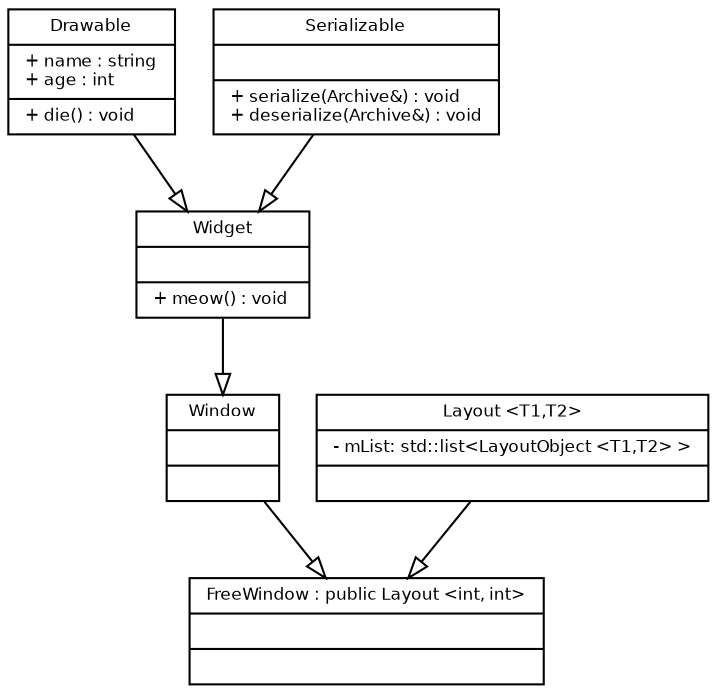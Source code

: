 /*
 *  Copyright 2006-2009 Jerome PASQUIER
 * 
 *  This file is part of RainbruRPG.
 *
 *  RainbruRPG is free software; you can redistribute it and/or modify
 *  it under the terms of the GNU General Public License as published by
 *  the Free Software Foundation; either version 2 of the License, or
 *  (at your option) any later version.
 *
 *  RainbruRPG is distributed in the hope that it will be useful,
 *  but WITHOUT ANY WARRANTY; without even the implied warranty of
 *  MERCHANTABILITY or FITNESS FOR A PARTICULAR PURPOSE.  See the
 *  GNU General Public License for more details.
 *
 *  You should have received a copy of the GNU General Public License
 *  along with RainbruRPG; if not, write to the Free Software
 *  Foundation, Inc., 51 Franklin St, Fifth Floor, Boston, MA
 *  02110-1301  USA
 *
 */

/*
  Trying to create a UML (Entity-Relation) diagram for OgreGUI

  XML escape sequences :
  &lt;     <
  &gt;     >
  &amp;    &
  &quot;   "
  &apos;   '
*/
digraph G {
        fontname = "Bitstream Vera Sans"
        fontsize = 8
	
        node [
              fontname = "Bitstream Vera Sans"
              fontsize = 8
              shape = "record"
              ]
	
        edge [
              fontname = "Bitstream Vera Sans"
              fontsize = 8
              ]


// Classes definition
	
	Drawable [
		  label = "{Drawable|+ name : string\l+ age : int\l|+ die() : void\l}"
		]

	FreeWindow [ 
	  label= "{FreeWindow : public Layout &lt;int, int&gt;||}"
	]

        Layout [
	  label= "{Layout &lt;T1,T2&gt;|"+
		 "- mList: std::list&lt;LayoutObject &lt;T1,T2&gt; &gt;|"+
		 "}"
	]

	Serializable [
		      label = "{Serializable||"+
			      "+ serialize(Archive&) : void\l" +
			      "+ deserialize(Archive&) : void\l }"
	     ]
	
        Widget [
		label = "{Widget || + meow() : void \l}"
             ]
     
	Window [
	  label="{Window ||}"
	]

     edge [
           arrowhead = "empty"
           ]

// Here start the hierarchy formalism
     
     Drawable -> Widget
     Serializable -> Widget
     
     Widget -> Window

     Window -> FreeWindow
     Layout -> FreeWindow

// Here start the instanciation formalism (no arrow and numerical attributes
/*     edge [
           arrowhead = "none"
	   
           headlabel = "0..*"
           taillabel = "0..*"
           ]
Dog -> Cat
     */
}
